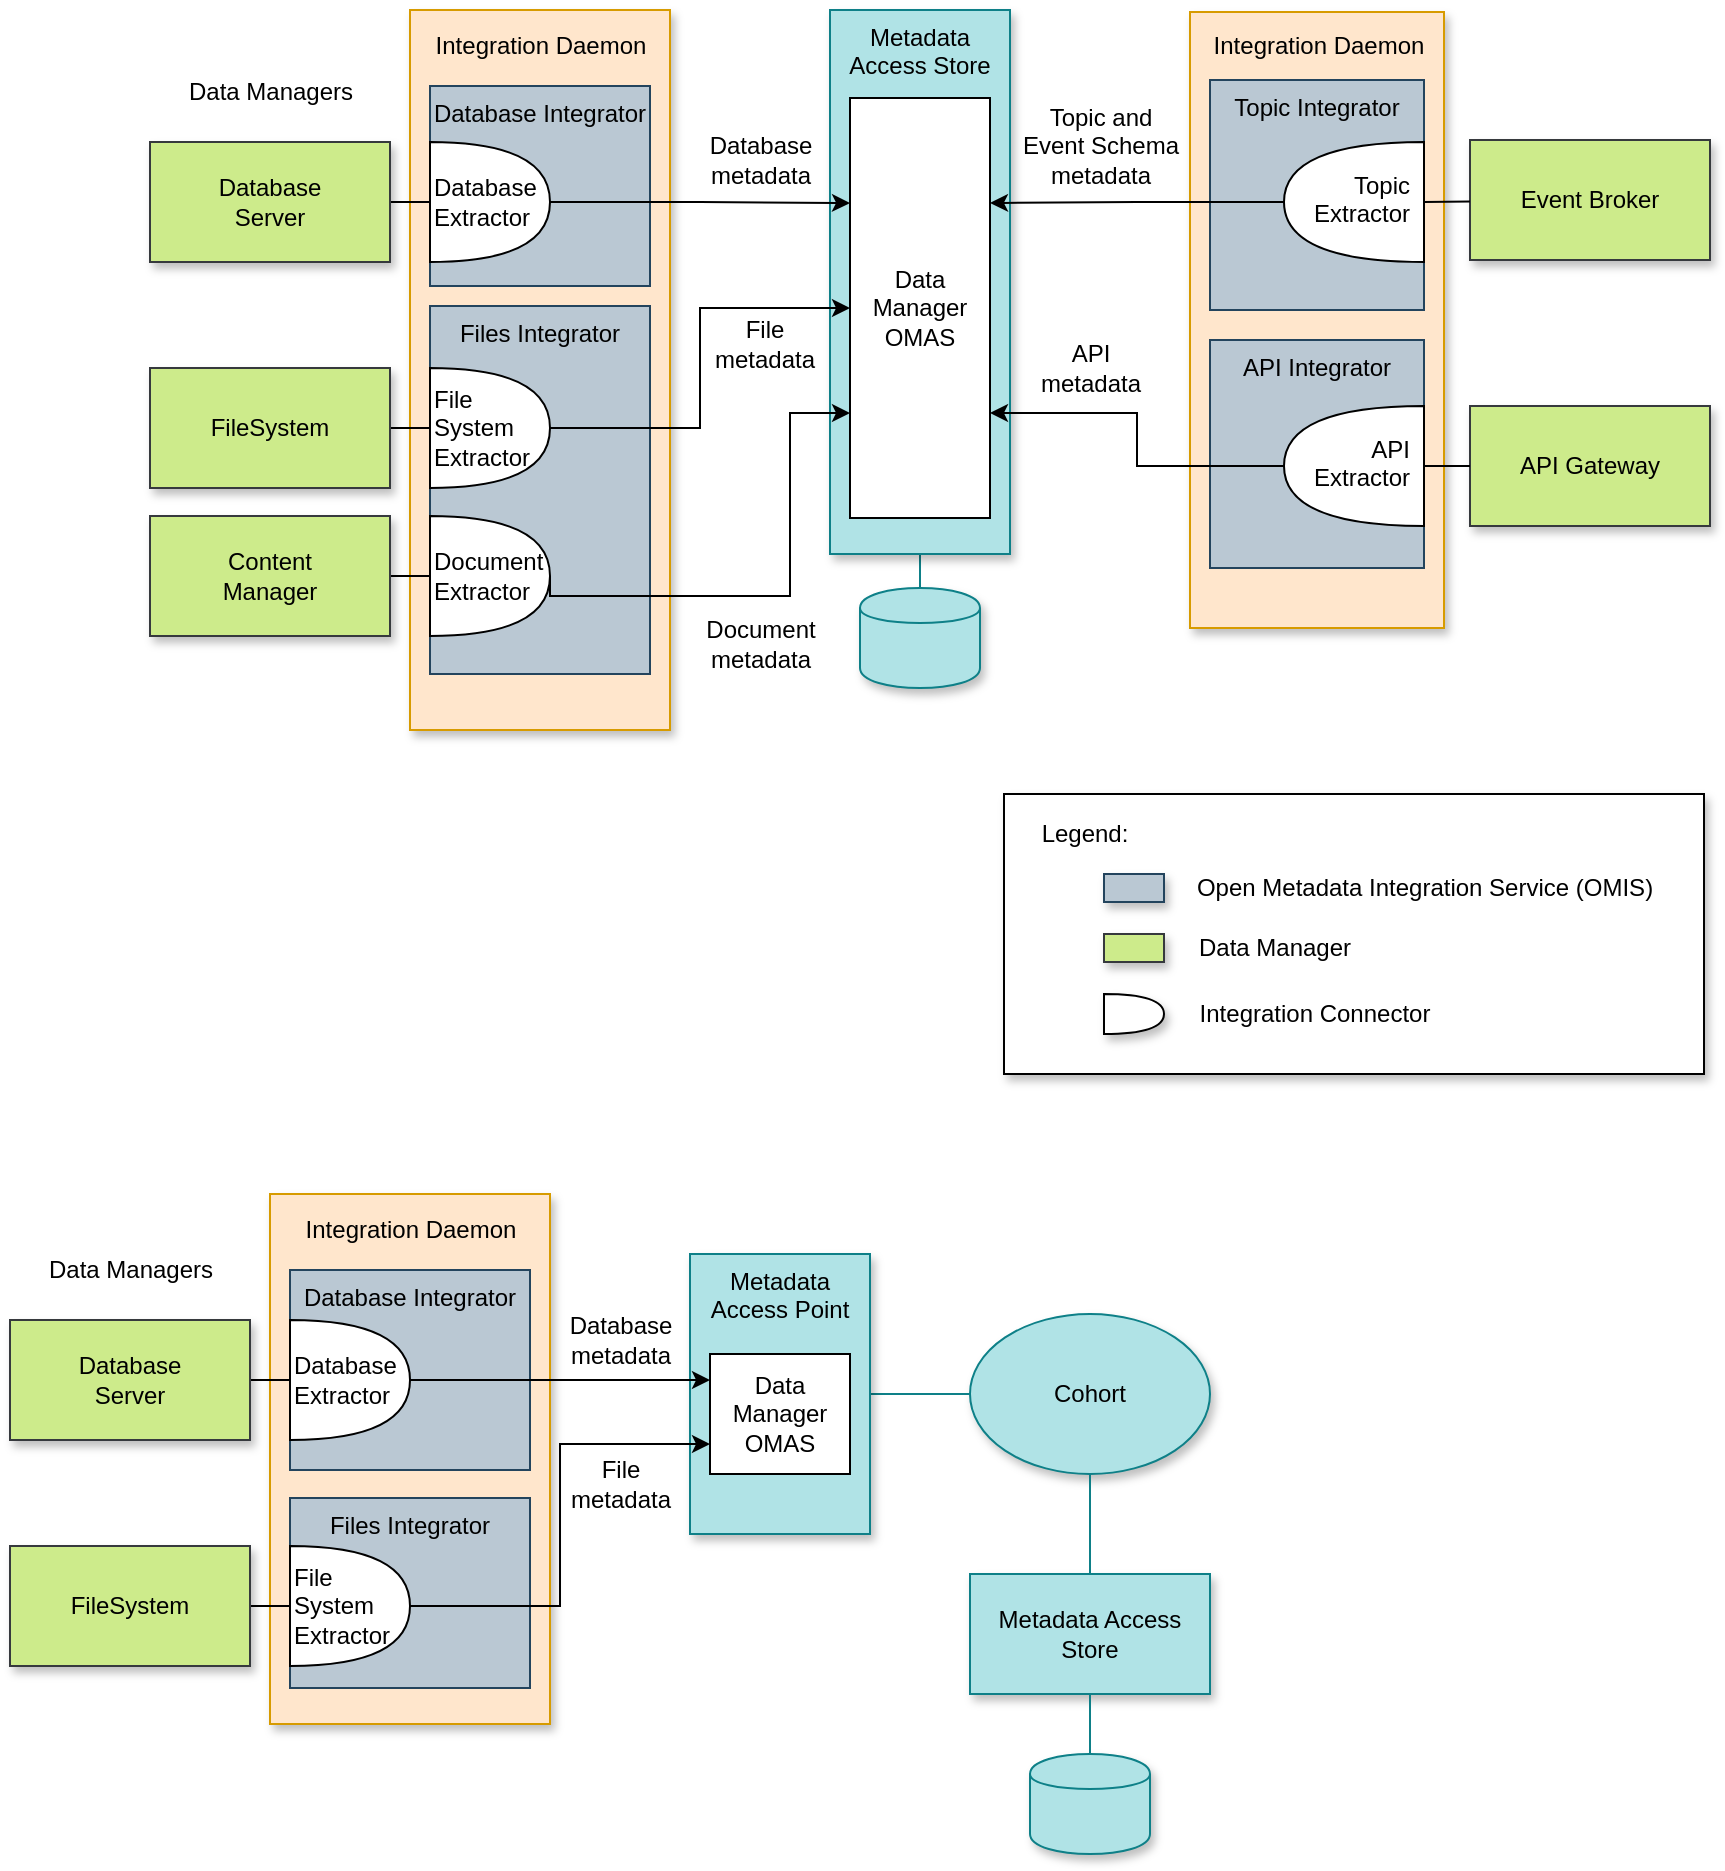 <mxfile version="16.1.2" type="device" pages="3"><diagram id="gUrdT07N5TmVTN37-PB3" name="metadata-extraction"><mxGraphModel dx="1106" dy="1942" grid="1" gridSize="10" guides="1" tooltips="1" connect="1" arrows="1" fold="1" page="1" pageScale="1" pageWidth="827" pageHeight="1169" math="0" shadow="0"><root><mxCell id="_8EhbuY_5WUjqMslyv16-0"/><mxCell id="_8EhbuY_5WUjqMslyv16-1" parent="_8EhbuY_5WUjqMslyv16-0"/><mxCell id="ZOlmKEGfrpCA9Sq6NT6H-34" value="" style="rounded=0;whiteSpace=wrap;html=1;align=right;shadow=1;" parent="_8EhbuY_5WUjqMslyv16-1" vertex="1"><mxGeometry x="597" y="310" width="350" height="140" as="geometry"/></mxCell><mxCell id="yTQIQ6h455ndPHDNqvcY-6" value="Cohort" style="ellipse;whiteSpace=wrap;html=1;fillColor=#b0e3e6;strokeColor=#0e8088;shadow=1;" parent="_8EhbuY_5WUjqMslyv16-1" vertex="1"><mxGeometry x="580" y="570" width="120" height="80" as="geometry"/></mxCell><mxCell id="yTQIQ6h455ndPHDNqvcY-7" style="rounded=0;orthogonalLoop=1;jettySize=auto;html=1;exitX=0.5;exitY=0;exitDx=0;exitDy=0;entryX=0.5;entryY=1;entryDx=0;entryDy=0;endArrow=none;endFill=0;fillColor=#b0e3e6;strokeColor=#0e8088;" parent="_8EhbuY_5WUjqMslyv16-1" source="yTQIQ6h455ndPHDNqvcY-8" target="yTQIQ6h455ndPHDNqvcY-6" edge="1"><mxGeometry relative="1" as="geometry"/></mxCell><mxCell id="yTQIQ6h455ndPHDNqvcY-8" value="Metadata Access Store" style="rounded=0;whiteSpace=wrap;html=1;fillColor=#b0e3e6;strokeColor=#0e8088;shadow=1;" parent="_8EhbuY_5WUjqMslyv16-1" vertex="1"><mxGeometry x="580" y="700" width="120" height="60" as="geometry"/></mxCell><mxCell id="yTQIQ6h455ndPHDNqvcY-9" style="edgeStyle=orthogonalEdgeStyle;rounded=0;orthogonalLoop=1;jettySize=auto;html=1;exitX=0.5;exitY=0;exitDx=0;exitDy=0;entryX=0.5;entryY=1;entryDx=0;entryDy=0;endArrow=none;endFill=0;fillColor=#b0e3e6;strokeColor=#0e8088;" parent="_8EhbuY_5WUjqMslyv16-1" source="yTQIQ6h455ndPHDNqvcY-10" target="yTQIQ6h455ndPHDNqvcY-8" edge="1"><mxGeometry relative="1" as="geometry"/></mxCell><mxCell id="yTQIQ6h455ndPHDNqvcY-10" value="" style="shape=cylinder;whiteSpace=wrap;html=1;boundedLbl=1;backgroundOutline=1;fillColor=#b0e3e6;strokeColor=#0e8088;shadow=1;" parent="_8EhbuY_5WUjqMslyv16-1" vertex="1"><mxGeometry x="610" y="790" width="60" height="50" as="geometry"/></mxCell><mxCell id="yTQIQ6h455ndPHDNqvcY-11" style="edgeStyle=none;rounded=0;orthogonalLoop=1;jettySize=auto;html=1;exitX=1;exitY=0.5;exitDx=0;exitDy=0;entryX=0;entryY=0.5;entryDx=0;entryDy=0;endArrow=none;endFill=0;fillColor=#b0e3e6;strokeColor=#0e8088;" parent="_8EhbuY_5WUjqMslyv16-1" source="yTQIQ6h455ndPHDNqvcY-12" target="yTQIQ6h455ndPHDNqvcY-6" edge="1"><mxGeometry relative="1" as="geometry"/></mxCell><mxCell id="yTQIQ6h455ndPHDNqvcY-12" value="Metadata Access Point" style="rounded=0;whiteSpace=wrap;html=1;verticalAlign=top;fillColor=#b0e3e6;strokeColor=#0e8088;shadow=1;" parent="_8EhbuY_5WUjqMslyv16-1" vertex="1"><mxGeometry x="440" y="540" width="90" height="140" as="geometry"/></mxCell><mxCell id="yTQIQ6h455ndPHDNqvcY-13" value="Data&lt;br&gt;Manager&lt;br&gt;OMAS" style="rounded=0;whiteSpace=wrap;html=1;" parent="_8EhbuY_5WUjqMslyv16-1" vertex="1"><mxGeometry x="450" y="590" width="70" height="60" as="geometry"/></mxCell><mxCell id="-w1MUX_3JGf6k-Dygrx6-0" value="" style="rounded=0;whiteSpace=wrap;html=1;fillColor=#ffe6cc;strokeColor=#d79b00;shadow=1;" parent="_8EhbuY_5WUjqMslyv16-1" vertex="1"><mxGeometry x="300" y="-82" width="130" height="360" as="geometry"/></mxCell><mxCell id="-w1MUX_3JGf6k-Dygrx6-1" style="edgeStyle=none;rounded=0;orthogonalLoop=1;jettySize=auto;html=1;entryX=0;entryY=0.5;entryDx=0;entryDy=0;entryPerimeter=0;endArrow=none;endFill=0;" parent="_8EhbuY_5WUjqMslyv16-1" source="-w1MUX_3JGf6k-Dygrx6-2" target="-w1MUX_3JGf6k-Dygrx6-15" edge="1"><mxGeometry relative="1" as="geometry"/></mxCell><mxCell id="-w1MUX_3JGf6k-Dygrx6-2" value="Database&lt;br&gt;Server" style="rounded=0;whiteSpace=wrap;html=1;fillColor=#cdeb8b;strokeColor=#36393d;shadow=1;" parent="_8EhbuY_5WUjqMslyv16-1" vertex="1"><mxGeometry x="170" y="-16" width="120" height="60" as="geometry"/></mxCell><mxCell id="-w1MUX_3JGf6k-Dygrx6-3" value="Database Integrator" style="rounded=0;whiteSpace=wrap;html=1;verticalAlign=top;fillColor=#bac8d3;strokeColor=#23445d;" parent="_8EhbuY_5WUjqMslyv16-1" vertex="1"><mxGeometry x="310" y="-44" width="110" height="100" as="geometry"/></mxCell><mxCell id="-w1MUX_3JGf6k-Dygrx6-9" style="edgeStyle=orthogonalEdgeStyle;rounded=0;orthogonalLoop=1;jettySize=auto;html=1;exitX=0.5;exitY=0;exitDx=0;exitDy=0;entryX=0.5;entryY=1;entryDx=0;entryDy=0;endArrow=none;endFill=0;fillColor=#b0e3e6;strokeColor=#0e8088;" parent="_8EhbuY_5WUjqMslyv16-1" source="-w1MUX_3JGf6k-Dygrx6-10" target="-w1MUX_3JGf6k-Dygrx6-12" edge="1"><mxGeometry relative="1" as="geometry"/></mxCell><mxCell id="-w1MUX_3JGf6k-Dygrx6-10" value="" style="shape=cylinder;whiteSpace=wrap;html=1;boundedLbl=1;backgroundOutline=1;fillColor=#b0e3e6;strokeColor=#0e8088;shadow=1;" parent="_8EhbuY_5WUjqMslyv16-1" vertex="1"><mxGeometry x="525" y="207" width="60" height="50" as="geometry"/></mxCell><mxCell id="-w1MUX_3JGf6k-Dygrx6-12" value="Metadata Access Store" style="rounded=0;whiteSpace=wrap;html=1;verticalAlign=top;fillColor=#b0e3e6;strokeColor=#0e8088;shadow=1;" parent="_8EhbuY_5WUjqMslyv16-1" vertex="1"><mxGeometry x="510" y="-82" width="90" height="272" as="geometry"/></mxCell><mxCell id="-w1MUX_3JGf6k-Dygrx6-13" value="Data&lt;br&gt;Manager&lt;br&gt;OMAS" style="rounded=0;whiteSpace=wrap;html=1;" parent="_8EhbuY_5WUjqMslyv16-1" vertex="1"><mxGeometry x="520" y="-38" width="70" height="210" as="geometry"/></mxCell><mxCell id="-w1MUX_3JGf6k-Dygrx6-14" style="edgeStyle=orthogonalEdgeStyle;rounded=0;orthogonalLoop=1;jettySize=auto;html=1;exitX=1;exitY=0.5;exitDx=0;exitDy=0;exitPerimeter=0;entryX=0;entryY=0.25;entryDx=0;entryDy=0;endArrow=classic;endFill=1;" parent="_8EhbuY_5WUjqMslyv16-1" source="-w1MUX_3JGf6k-Dygrx6-15" target="-w1MUX_3JGf6k-Dygrx6-13" edge="1"><mxGeometry relative="1" as="geometry"/></mxCell><mxCell id="-w1MUX_3JGf6k-Dygrx6-15" value="Database&lt;br&gt;Extractor" style="shape=or;whiteSpace=wrap;html=1;align=left;" parent="_8EhbuY_5WUjqMslyv16-1" vertex="1"><mxGeometry x="310" y="-16" width="60" height="60" as="geometry"/></mxCell><mxCell id="-w1MUX_3JGf6k-Dygrx6-18" value="Database&lt;br&gt;metadata" style="text;html=1;align=center;verticalAlign=middle;resizable=0;points=[];;autosize=1;" parent="_8EhbuY_5WUjqMslyv16-1" vertex="1"><mxGeometry x="440" y="-22" width="70" height="30" as="geometry"/></mxCell><mxCell id="-w1MUX_3JGf6k-Dygrx6-19" value="File&lt;br&gt;metadata" style="text;html=1;align=center;verticalAlign=middle;resizable=0;points=[];;autosize=1;" parent="_8EhbuY_5WUjqMslyv16-1" vertex="1"><mxGeometry x="442" y="70" width="70" height="30" as="geometry"/></mxCell><mxCell id="-w1MUX_3JGf6k-Dygrx6-20" value="Integration Daemon" style="text;html=1;align=center;verticalAlign=middle;resizable=0;points=[];;autosize=1;" parent="_8EhbuY_5WUjqMslyv16-1" vertex="1"><mxGeometry x="305" y="-74" width="120" height="20" as="geometry"/></mxCell><mxCell id="-w1MUX_3JGf6k-Dygrx6-21" value="Data Managers" style="text;html=1;align=center;verticalAlign=middle;resizable=0;points=[];;autosize=1;" parent="_8EhbuY_5WUjqMslyv16-1" vertex="1"><mxGeometry x="180" y="-51" width="100" height="20" as="geometry"/></mxCell><mxCell id="5ROGnx1GjktCGI1Y9Y96-0" value="Files Integrator" style="rounded=0;whiteSpace=wrap;html=1;verticalAlign=top;fillColor=#bac8d3;strokeColor=#23445d;" parent="_8EhbuY_5WUjqMslyv16-1" vertex="1"><mxGeometry x="310" y="66" width="110" height="184" as="geometry"/></mxCell><mxCell id="-w1MUX_3JGf6k-Dygrx6-4" style="edgeStyle=none;rounded=0;orthogonalLoop=1;jettySize=auto;html=1;entryX=0;entryY=0.5;entryDx=0;entryDy=0;entryPerimeter=0;endArrow=none;endFill=0;" parent="_8EhbuY_5WUjqMslyv16-1" source="-w1MUX_3JGf6k-Dygrx6-5" target="-w1MUX_3JGf6k-Dygrx6-17" edge="1"><mxGeometry relative="1" as="geometry"/></mxCell><mxCell id="-w1MUX_3JGf6k-Dygrx6-5" value="FileSystem" style="rounded=0;whiteSpace=wrap;html=1;fillColor=#cdeb8b;strokeColor=#36393d;shadow=1;" parent="_8EhbuY_5WUjqMslyv16-1" vertex="1"><mxGeometry x="170" y="97" width="120" height="60" as="geometry"/></mxCell><mxCell id="-w1MUX_3JGf6k-Dygrx6-16" style="edgeStyle=orthogonalEdgeStyle;rounded=0;orthogonalLoop=1;jettySize=auto;html=1;endArrow=classic;endFill=1;" parent="_8EhbuY_5WUjqMslyv16-1" source="-w1MUX_3JGf6k-Dygrx6-17" target="-w1MUX_3JGf6k-Dygrx6-13" edge="1"><mxGeometry relative="1" as="geometry"/></mxCell><mxCell id="-w1MUX_3JGf6k-Dygrx6-17" value="File&lt;br&gt;System&lt;br&gt;Extractor" style="shape=or;whiteSpace=wrap;html=1;align=left;" parent="_8EhbuY_5WUjqMslyv16-1" vertex="1"><mxGeometry x="310" y="97" width="60" height="60" as="geometry"/></mxCell><mxCell id="5ROGnx1GjktCGI1Y9Y96-1" value="" style="rounded=0;whiteSpace=wrap;html=1;fillColor=#ffe6cc;strokeColor=#d79b00;shadow=1;" parent="_8EhbuY_5WUjqMslyv16-1" vertex="1"><mxGeometry x="230" y="510" width="140" height="265" as="geometry"/></mxCell><mxCell id="5ROGnx1GjktCGI1Y9Y96-2" style="edgeStyle=none;rounded=0;orthogonalLoop=1;jettySize=auto;html=1;entryX=0;entryY=0.5;entryDx=0;entryDy=0;entryPerimeter=0;endArrow=none;endFill=0;" parent="_8EhbuY_5WUjqMslyv16-1" source="5ROGnx1GjktCGI1Y9Y96-3" target="5ROGnx1GjktCGI1Y9Y96-6" edge="1"><mxGeometry relative="1" as="geometry"/></mxCell><mxCell id="5ROGnx1GjktCGI1Y9Y96-3" value="Database&lt;br&gt;Server" style="rounded=0;whiteSpace=wrap;html=1;fillColor=#cdeb8b;strokeColor=#36393d;shadow=1;" parent="_8EhbuY_5WUjqMslyv16-1" vertex="1"><mxGeometry x="100" y="573" width="120" height="60" as="geometry"/></mxCell><mxCell id="5ROGnx1GjktCGI1Y9Y96-4" value="Database Integrator" style="rounded=0;whiteSpace=wrap;html=1;verticalAlign=top;fillColor=#bac8d3;strokeColor=#23445d;" parent="_8EhbuY_5WUjqMslyv16-1" vertex="1"><mxGeometry x="240" y="548" width="120" height="100" as="geometry"/></mxCell><mxCell id="5ROGnx1GjktCGI1Y9Y96-5" style="edgeStyle=orthogonalEdgeStyle;rounded=0;orthogonalLoop=1;jettySize=auto;html=1;exitX=1;exitY=0.5;exitDx=0;exitDy=0;exitPerimeter=0;entryX=0;entryY=0.25;entryDx=0;entryDy=0;endArrow=classic;endFill=1;" parent="_8EhbuY_5WUjqMslyv16-1" source="5ROGnx1GjktCGI1Y9Y96-6" edge="1"><mxGeometry relative="1" as="geometry"><mxPoint x="450" y="603" as="targetPoint"/></mxGeometry></mxCell><mxCell id="5ROGnx1GjktCGI1Y9Y96-6" value="Database&lt;br&gt;Extractor" style="shape=or;whiteSpace=wrap;html=1;align=left;" parent="_8EhbuY_5WUjqMslyv16-1" vertex="1"><mxGeometry x="240" y="573" width="60" height="60" as="geometry"/></mxCell><mxCell id="5ROGnx1GjktCGI1Y9Y96-7" value="Database&lt;br&gt;metadata" style="text;html=1;align=center;verticalAlign=middle;resizable=0;points=[];;autosize=1;" parent="_8EhbuY_5WUjqMslyv16-1" vertex="1"><mxGeometry x="370" y="568" width="70" height="30" as="geometry"/></mxCell><mxCell id="5ROGnx1GjktCGI1Y9Y96-8" value="File&lt;br&gt;metadata" style="text;html=1;align=center;verticalAlign=middle;resizable=0;points=[];;autosize=1;" parent="_8EhbuY_5WUjqMslyv16-1" vertex="1"><mxGeometry x="370" y="640" width="70" height="30" as="geometry"/></mxCell><mxCell id="5ROGnx1GjktCGI1Y9Y96-9" value="Integration Daemon" style="text;html=1;align=center;verticalAlign=middle;resizable=0;points=[];;autosize=1;" parent="_8EhbuY_5WUjqMslyv16-1" vertex="1"><mxGeometry x="240" y="518" width="120" height="20" as="geometry"/></mxCell><mxCell id="5ROGnx1GjktCGI1Y9Y96-10" value="Data Managers" style="text;html=1;align=center;verticalAlign=middle;resizable=0;points=[];;autosize=1;" parent="_8EhbuY_5WUjqMslyv16-1" vertex="1"><mxGeometry x="110" y="538" width="100" height="20" as="geometry"/></mxCell><mxCell id="5ROGnx1GjktCGI1Y9Y96-11" value="Files Integrator" style="rounded=0;whiteSpace=wrap;html=1;verticalAlign=top;fillColor=#bac8d3;strokeColor=#23445d;" parent="_8EhbuY_5WUjqMslyv16-1" vertex="1"><mxGeometry x="240" y="662" width="120" height="95" as="geometry"/></mxCell><mxCell id="5ROGnx1GjktCGI1Y9Y96-12" style="edgeStyle=none;rounded=0;orthogonalLoop=1;jettySize=auto;html=1;entryX=0;entryY=0.5;entryDx=0;entryDy=0;entryPerimeter=0;endArrow=none;endFill=0;" parent="_8EhbuY_5WUjqMslyv16-1" source="5ROGnx1GjktCGI1Y9Y96-13" target="5ROGnx1GjktCGI1Y9Y96-15" edge="1"><mxGeometry relative="1" as="geometry"/></mxCell><mxCell id="5ROGnx1GjktCGI1Y9Y96-13" value="FileSystem" style="rounded=0;whiteSpace=wrap;html=1;fillColor=#cdeb8b;strokeColor=#36393d;shadow=1;" parent="_8EhbuY_5WUjqMslyv16-1" vertex="1"><mxGeometry x="100" y="686" width="120" height="60" as="geometry"/></mxCell><mxCell id="5ROGnx1GjktCGI1Y9Y96-14" style="edgeStyle=orthogonalEdgeStyle;rounded=0;orthogonalLoop=1;jettySize=auto;html=1;endArrow=classic;endFill=1;entryX=0;entryY=0.75;entryDx=0;entryDy=0;" parent="_8EhbuY_5WUjqMslyv16-1" source="5ROGnx1GjktCGI1Y9Y96-15" target="yTQIQ6h455ndPHDNqvcY-13" edge="1"><mxGeometry relative="1" as="geometry"><mxPoint x="450" y="633" as="targetPoint"/></mxGeometry></mxCell><mxCell id="5ROGnx1GjktCGI1Y9Y96-15" value="File&lt;br&gt;System&lt;br&gt;Extractor" style="shape=or;whiteSpace=wrap;html=1;align=left;" parent="_8EhbuY_5WUjqMslyv16-1" vertex="1"><mxGeometry x="240" y="686" width="60" height="60" as="geometry"/></mxCell><mxCell id="ZOlmKEGfrpCA9Sq6NT6H-1" value="Event Broker" style="rounded=0;whiteSpace=wrap;html=1;fillColor=#cdeb8b;strokeColor=#36393d;shadow=1;" parent="_8EhbuY_5WUjqMslyv16-1" vertex="1"><mxGeometry x="830" y="-17" width="120" height="60" as="geometry"/></mxCell><mxCell id="ZOlmKEGfrpCA9Sq6NT6H-4" value="API Gateway" style="rounded=0;whiteSpace=wrap;html=1;fillColor=#cdeb8b;strokeColor=#36393d;shadow=1;" parent="_8EhbuY_5WUjqMslyv16-1" vertex="1"><mxGeometry x="830" y="116" width="120" height="60" as="geometry"/></mxCell><mxCell id="ZOlmKEGfrpCA9Sq6NT6H-5" style="edgeStyle=none;rounded=0;orthogonalLoop=1;jettySize=auto;html=1;entryX=0;entryY=0.5;entryDx=0;entryDy=0;entryPerimeter=0;endArrow=none;endFill=0;" parent="_8EhbuY_5WUjqMslyv16-1" source="ZOlmKEGfrpCA9Sq6NT6H-6" target="ZOlmKEGfrpCA9Sq6NT6H-7" edge="1"><mxGeometry relative="1" as="geometry"><mxPoint x="320" y="127" as="targetPoint"/></mxGeometry></mxCell><mxCell id="ZOlmKEGfrpCA9Sq6NT6H-6" value="Content&lt;br&gt;Manager" style="rounded=0;whiteSpace=wrap;html=1;fillColor=#cdeb8b;strokeColor=#36393d;shadow=1;" parent="_8EhbuY_5WUjqMslyv16-1" vertex="1"><mxGeometry x="170" y="171" width="120" height="60" as="geometry"/></mxCell><mxCell id="ZOlmKEGfrpCA9Sq6NT6H-24" style="edgeStyle=orthogonalEdgeStyle;rounded=0;orthogonalLoop=1;jettySize=auto;html=1;exitX=1;exitY=0.5;exitDx=0;exitDy=0;exitPerimeter=0;entryX=0;entryY=0.75;entryDx=0;entryDy=0;" parent="_8EhbuY_5WUjqMslyv16-1" source="ZOlmKEGfrpCA9Sq6NT6H-7" target="-w1MUX_3JGf6k-Dygrx6-13" edge="1"><mxGeometry relative="1" as="geometry"><Array as="points"><mxPoint x="490" y="211"/><mxPoint x="490" y="120"/></Array></mxGeometry></mxCell><mxCell id="ZOlmKEGfrpCA9Sq6NT6H-7" value="Document&lt;br&gt;Extractor" style="shape=or;whiteSpace=wrap;html=1;align=left;" parent="_8EhbuY_5WUjqMslyv16-1" vertex="1"><mxGeometry x="310" y="171" width="60" height="60" as="geometry"/></mxCell><mxCell id="ZOlmKEGfrpCA9Sq6NT6H-8" value="" style="rounded=0;whiteSpace=wrap;html=1;fillColor=#ffe6cc;strokeColor=#d79b00;shadow=1;" parent="_8EhbuY_5WUjqMslyv16-1" vertex="1"><mxGeometry x="690" y="-81" width="127" height="308" as="geometry"/></mxCell><mxCell id="ZOlmKEGfrpCA9Sq6NT6H-10" value="Integration Daemon" style="text;html=1;align=center;verticalAlign=middle;resizable=0;points=[];;autosize=1;" parent="_8EhbuY_5WUjqMslyv16-1" vertex="1"><mxGeometry x="693.5" y="-74" width="120" height="20" as="geometry"/></mxCell><mxCell id="ZOlmKEGfrpCA9Sq6NT6H-12" value="Topic Integrator" style="rounded=0;whiteSpace=wrap;html=1;verticalAlign=top;fillColor=#bac8d3;strokeColor=#23445d;" parent="_8EhbuY_5WUjqMslyv16-1" vertex="1"><mxGeometry x="700" y="-47" width="107" height="115" as="geometry"/></mxCell><mxCell id="ZOlmKEGfrpCA9Sq6NT6H-19" style="edgeStyle=orthogonalEdgeStyle;rounded=0;orthogonalLoop=1;jettySize=auto;html=1;exitX=1;exitY=0.5;exitDx=0;exitDy=0;exitPerimeter=0;entryX=1;entryY=0.25;entryDx=0;entryDy=0;" parent="_8EhbuY_5WUjqMslyv16-1" source="ZOlmKEGfrpCA9Sq6NT6H-13" target="-w1MUX_3JGf6k-Dygrx6-13" edge="1"><mxGeometry relative="1" as="geometry"/></mxCell><mxCell id="ZOlmKEGfrpCA9Sq6NT6H-13" value="" style="shape=or;whiteSpace=wrap;html=1;align=left;rotation=-180;" parent="_8EhbuY_5WUjqMslyv16-1" vertex="1"><mxGeometry x="737" y="-16" width="70" height="60" as="geometry"/></mxCell><mxCell id="ZOlmKEGfrpCA9Sq6NT6H-14" value="&lt;span style=&quot;color: rgb(0, 0, 0); font-family: helvetica; font-size: 12px; font-style: normal; font-weight: 400; letter-spacing: normal; text-indent: 0px; text-transform: none; word-spacing: 0px; background-color: rgb(255, 255, 255); display: inline; float: none;&quot;&gt;Topic&lt;/span&gt;&lt;br style=&quot;color: rgb(0, 0, 0); font-family: helvetica; font-size: 12px; font-style: normal; font-weight: 400; letter-spacing: normal; text-indent: 0px; text-transform: none; word-spacing: 0px;&quot;&gt;&lt;span style=&quot;color: rgb(0, 0, 0); font-family: helvetica; font-size: 12px; font-style: normal; font-weight: 400; letter-spacing: normal; text-indent: 0px; text-transform: none; word-spacing: 0px; background-color: rgb(255, 255, 255); display: inline; float: none;&quot;&gt;Extractor&lt;/span&gt;" style="text;whiteSpace=wrap;html=1;align=right;" parent="_8EhbuY_5WUjqMslyv16-1" vertex="1"><mxGeometry x="742" y="-8" width="60" height="42" as="geometry"/></mxCell><mxCell id="ZOlmKEGfrpCA9Sq6NT6H-0" style="edgeStyle=none;rounded=0;orthogonalLoop=1;jettySize=auto;html=1;entryX=0;entryY=0.5;entryDx=0;entryDy=0;entryPerimeter=0;endArrow=none;endFill=0;" parent="_8EhbuY_5WUjqMslyv16-1" source="ZOlmKEGfrpCA9Sq6NT6H-1" target="ZOlmKEGfrpCA9Sq6NT6H-13" edge="1"><mxGeometry relative="1" as="geometry"><mxPoint x="310" y="204" as="targetPoint"/></mxGeometry></mxCell><mxCell id="ZOlmKEGfrpCA9Sq6NT6H-15" value="API Integrator" style="rounded=0;whiteSpace=wrap;html=1;verticalAlign=top;fillColor=#bac8d3;strokeColor=#23445d;" parent="_8EhbuY_5WUjqMslyv16-1" vertex="1"><mxGeometry x="700" y="83" width="107" height="114" as="geometry"/></mxCell><mxCell id="ZOlmKEGfrpCA9Sq6NT6H-18" style="edgeStyle=orthogonalEdgeStyle;rounded=0;orthogonalLoop=1;jettySize=auto;html=1;exitX=1;exitY=0.5;exitDx=0;exitDy=0;exitPerimeter=0;entryX=1;entryY=0.75;entryDx=0;entryDy=0;" parent="_8EhbuY_5WUjqMslyv16-1" source="ZOlmKEGfrpCA9Sq6NT6H-16" target="-w1MUX_3JGf6k-Dygrx6-13" edge="1"><mxGeometry relative="1" as="geometry"/></mxCell><mxCell id="ZOlmKEGfrpCA9Sq6NT6H-16" value="" style="shape=or;whiteSpace=wrap;html=1;align=left;rotation=-180;" parent="_8EhbuY_5WUjqMslyv16-1" vertex="1"><mxGeometry x="737" y="116" width="70" height="60" as="geometry"/></mxCell><mxCell id="ZOlmKEGfrpCA9Sq6NT6H-17" value="&lt;span style=&quot;color: rgb(0 , 0 , 0) ; font-family: &amp;#34;helvetica&amp;#34; ; font-size: 12px ; font-style: normal ; font-weight: 400 ; letter-spacing: normal ; text-indent: 0px ; text-transform: none ; word-spacing: 0px ; background-color: rgb(255 , 255 , 255) ; display: inline ; float: none&quot;&gt;API&lt;/span&gt;&lt;br style=&quot;color: rgb(0 , 0 , 0) ; font-family: &amp;#34;helvetica&amp;#34; ; font-size: 12px ; font-style: normal ; font-weight: 400 ; letter-spacing: normal ; text-indent: 0px ; text-transform: none ; word-spacing: 0px&quot;&gt;&lt;span style=&quot;color: rgb(0 , 0 , 0) ; font-family: &amp;#34;helvetica&amp;#34; ; font-size: 12px ; font-style: normal ; font-weight: 400 ; letter-spacing: normal ; text-indent: 0px ; text-transform: none ; word-spacing: 0px ; background-color: rgb(255 , 255 , 255) ; display: inline ; float: none&quot;&gt;Extractor&lt;/span&gt;" style="text;whiteSpace=wrap;html=1;align=right;" parent="_8EhbuY_5WUjqMslyv16-1" vertex="1"><mxGeometry x="742" y="124" width="60" height="42" as="geometry"/></mxCell><mxCell id="ZOlmKEGfrpCA9Sq6NT6H-3" style="edgeStyle=none;rounded=0;orthogonalLoop=1;jettySize=auto;html=1;entryX=0;entryY=0.5;entryDx=0;entryDy=0;entryPerimeter=0;endArrow=none;endFill=0;" parent="_8EhbuY_5WUjqMslyv16-1" source="ZOlmKEGfrpCA9Sq6NT6H-4" target="ZOlmKEGfrpCA9Sq6NT6H-16" edge="1"><mxGeometry relative="1" as="geometry"><mxPoint x="970" y="146" as="targetPoint"/></mxGeometry></mxCell><mxCell id="ZOlmKEGfrpCA9Sq6NT6H-20" value="Topic and&lt;br&gt;Event Schema&lt;br&gt;metadata" style="text;html=1;align=center;verticalAlign=middle;resizable=0;points=[];autosize=1;" parent="_8EhbuY_5WUjqMslyv16-1" vertex="1"><mxGeometry x="600" y="-39" width="90" height="50" as="geometry"/></mxCell><mxCell id="ZOlmKEGfrpCA9Sq6NT6H-21" value="API&lt;br&gt;metadata" style="text;html=1;align=center;verticalAlign=middle;resizable=0;points=[];autosize=1;" parent="_8EhbuY_5WUjqMslyv16-1" vertex="1"><mxGeometry x="605" y="82" width="70" height="30" as="geometry"/></mxCell><mxCell id="ZOlmKEGfrpCA9Sq6NT6H-22" value="Document&lt;br&gt;metadata" style="text;html=1;align=center;verticalAlign=middle;resizable=0;points=[];autosize=1;" parent="_8EhbuY_5WUjqMslyv16-1" vertex="1"><mxGeometry x="440" y="220" width="70" height="30" as="geometry"/></mxCell><mxCell id="ZOlmKEGfrpCA9Sq6NT6H-27" value="" style="shape=or;whiteSpace=wrap;html=1;align=left;shadow=1;" parent="_8EhbuY_5WUjqMslyv16-1" vertex="1"><mxGeometry x="647" y="410" width="30" height="20" as="geometry"/></mxCell><mxCell id="ZOlmKEGfrpCA9Sq6NT6H-28" value="Integration Connector" style="text;html=1;align=center;verticalAlign=middle;resizable=0;points=[];autosize=1;shadow=1;" parent="_8EhbuY_5WUjqMslyv16-1" vertex="1"><mxGeometry x="687" y="410" width="130" height="20" as="geometry"/></mxCell><mxCell id="ZOlmKEGfrpCA9Sq6NT6H-29" value="" style="rounded=0;whiteSpace=wrap;html=1;fillColor=#cdeb8b;strokeColor=#36393d;shadow=1;" parent="_8EhbuY_5WUjqMslyv16-1" vertex="1"><mxGeometry x="647" y="380" width="30" height="14" as="geometry"/></mxCell><mxCell id="ZOlmKEGfrpCA9Sq6NT6H-30" value="Data Manager" style="text;html=1;align=center;verticalAlign=middle;resizable=0;points=[];autosize=1;shadow=1;" parent="_8EhbuY_5WUjqMslyv16-1" vertex="1"><mxGeometry x="687" y="377" width="90" height="20" as="geometry"/></mxCell><mxCell id="ZOlmKEGfrpCA9Sq6NT6H-31" value="" style="rounded=0;whiteSpace=wrap;html=1;verticalAlign=top;fillColor=#bac8d3;strokeColor=#23445d;shadow=1;" parent="_8EhbuY_5WUjqMslyv16-1" vertex="1"><mxGeometry x="647" y="350" width="30" height="14" as="geometry"/></mxCell><mxCell id="ZOlmKEGfrpCA9Sq6NT6H-32" value="Open Metadata Integration Service (OMIS)" style="text;html=1;align=center;verticalAlign=middle;resizable=0;points=[];autosize=1;shadow=1;" parent="_8EhbuY_5WUjqMslyv16-1" vertex="1"><mxGeometry x="687" y="347" width="240" height="20" as="geometry"/></mxCell><mxCell id="ZOlmKEGfrpCA9Sq6NT6H-33" value="Legend:" style="text;html=1;align=center;verticalAlign=middle;resizable=0;points=[];autosize=1;shadow=1;" parent="_8EhbuY_5WUjqMslyv16-1" vertex="1"><mxGeometry x="607" y="320" width="60" height="20" as="geometry"/></mxCell></root></mxGraphModel></diagram><diagram id="hWn533BDwbJElpARPGXr" name="metadata-distribution"><mxGraphModel dx="1106" dy="773" grid="1" gridSize="10" guides="1" tooltips="1" connect="1" arrows="1" fold="1" page="1" pageScale="1" pageWidth="827" pageHeight="1169" math="0" shadow="0"><root><mxCell id="wslmO1Ypkjb8YLctVcpP-0"/><mxCell id="wslmO1Ypkjb8YLctVcpP-1" parent="wslmO1Ypkjb8YLctVcpP-0"/><mxCell id="tDbM-lCDRph3kL5XvaZm-1" value="" style="rounded=0;whiteSpace=wrap;html=1;fillColor=#ffe6cc;strokeColor=#d79b00;shadow=1;" parent="wslmO1Ypkjb8YLctVcpP-1" vertex="1"><mxGeometry x="950" y="80" width="140" height="163.5" as="geometry"/></mxCell><mxCell id="tDbM-lCDRph3kL5XvaZm-8" style="edgeStyle=none;rounded=0;orthogonalLoop=1;jettySize=auto;html=1;exitX=1;exitY=0;exitDx=0;exitDy=0;entryX=0.5;entryY=1;entryDx=0;entryDy=0;endArrow=none;endFill=0;fillColor=#b0e3e6;strokeColor=#0e8088;" parent="wslmO1Ypkjb8YLctVcpP-1" source="tDbM-lCDRph3kL5XvaZm-9" target="tDbM-lCDRph3kL5XvaZm-21" edge="1"><mxGeometry relative="1" as="geometry"/></mxCell><mxCell id="tDbM-lCDRph3kL5XvaZm-9" value="Cohort" style="ellipse;whiteSpace=wrap;html=1;fillColor=#b0e3e6;strokeColor=#0e8088;shadow=1;" parent="wslmO1Ypkjb8YLctVcpP-1" vertex="1"><mxGeometry x="580" y="310" width="120" height="80" as="geometry"/></mxCell><mxCell id="tDbM-lCDRph3kL5XvaZm-10" style="rounded=0;orthogonalLoop=1;jettySize=auto;html=1;exitX=0.5;exitY=0;exitDx=0;exitDy=0;entryX=0.5;entryY=1;entryDx=0;entryDy=0;endArrow=none;endFill=0;fillColor=#b0e3e6;strokeColor=#0e8088;shadow=0;" parent="wslmO1Ypkjb8YLctVcpP-1" source="tDbM-lCDRph3kL5XvaZm-11" target="tDbM-lCDRph3kL5XvaZm-9" edge="1"><mxGeometry relative="1" as="geometry"/></mxCell><mxCell id="tDbM-lCDRph3kL5XvaZm-11" value="Metadata Access Store" style="rounded=0;whiteSpace=wrap;html=1;fillColor=#b0e3e6;strokeColor=#0e8088;shadow=1;" parent="wslmO1Ypkjb8YLctVcpP-1" vertex="1"><mxGeometry x="580" y="440" width="120" height="60" as="geometry"/></mxCell><mxCell id="tDbM-lCDRph3kL5XvaZm-12" style="edgeStyle=orthogonalEdgeStyle;rounded=0;orthogonalLoop=1;jettySize=auto;html=1;exitX=0.5;exitY=0;exitDx=0;exitDy=0;entryX=0.5;entryY=1;entryDx=0;entryDy=0;endArrow=none;endFill=0;fillColor=#b0e3e6;strokeColor=#0e8088;shadow=0;" parent="wslmO1Ypkjb8YLctVcpP-1" source="tDbM-lCDRph3kL5XvaZm-13" target="tDbM-lCDRph3kL5XvaZm-11" edge="1"><mxGeometry relative="1" as="geometry"/></mxCell><mxCell id="tDbM-lCDRph3kL5XvaZm-13" value="" style="shape=cylinder;whiteSpace=wrap;html=1;boundedLbl=1;backgroundOutline=1;fillColor=#b0e3e6;strokeColor=#0e8088;shadow=1;" parent="wslmO1Ypkjb8YLctVcpP-1" vertex="1"><mxGeometry x="610" y="530" width="60" height="50" as="geometry"/></mxCell><mxCell id="tDbM-lCDRph3kL5XvaZm-14" style="edgeStyle=none;rounded=0;orthogonalLoop=1;jettySize=auto;html=1;exitX=1;exitY=0.5;exitDx=0;exitDy=0;entryX=0;entryY=0.5;entryDx=0;entryDy=0;endArrow=none;endFill=0;fillColor=#b0e3e6;strokeColor=#0e8088;" parent="wslmO1Ypkjb8YLctVcpP-1" target="tDbM-lCDRph3kL5XvaZm-9" edge="1"><mxGeometry relative="1" as="geometry"><mxPoint x="530" y="350" as="sourcePoint"/></mxGeometry></mxCell><mxCell id="tDbM-lCDRph3kL5XvaZm-21" value="Metadata Access Point" style="rounded=0;whiteSpace=wrap;html=1;verticalAlign=top;fillColor=#b0e3e6;strokeColor=#0e8088;shadow=1;" parent="wslmO1Ypkjb8YLctVcpP-1" vertex="1"><mxGeometry x="700" y="140" width="90" height="140" as="geometry"/></mxCell><mxCell id="tDbM-lCDRph3kL5XvaZm-22" value="Data&lt;br&gt;Manager&lt;br&gt;OMAS" style="rounded=0;whiteSpace=wrap;html=1;" parent="wslmO1Ypkjb8YLctVcpP-1" vertex="1"><mxGeometry x="710" y="190" width="70" height="60" as="geometry"/></mxCell><mxCell id="tDbM-lCDRph3kL5XvaZm-23" value="Database Integrator" style="rounded=0;whiteSpace=wrap;html=1;verticalAlign=top;fillColor=#bac8d3;strokeColor=#23445d;" parent="wslmO1Ypkjb8YLctVcpP-1" vertex="1"><mxGeometry x="960" y="120" width="120" height="113.5" as="geometry"/></mxCell><mxCell id="tDbM-lCDRph3kL5XvaZm-26" style="edgeStyle=none;rounded=0;orthogonalLoop=1;jettySize=auto;html=1;exitX=1;exitY=0.5;exitDx=0;exitDy=0;exitPerimeter=0;endArrow=classic;endFill=1;entryX=0.5;entryY=0;entryDx=0;entryDy=0;" parent="wslmO1Ypkjb8YLctVcpP-1" source="tDbM-lCDRph3kL5XvaZm-27" target="tDbM-lCDRph3kL5XvaZm-45" edge="1"><mxGeometry relative="1" as="geometry"><mxPoint x="1140" y="183.5" as="targetPoint"/><Array as="points"><mxPoint x="1140" y="183.5"/></Array></mxGeometry></mxCell><mxCell id="tDbM-lCDRph3kL5XvaZm-27" value="Data Asset&lt;br&gt;Distributor" style="shape=or;whiteSpace=wrap;html=1;align=left;flipV=1;flipH=0;" parent="wslmO1Ypkjb8YLctVcpP-1" vertex="1"><mxGeometry x="1000" y="153.5" width="80" height="60" as="geometry"/></mxCell><mxCell id="tDbM-lCDRph3kL5XvaZm-30" value="Events" style="text;html=1;align=center;verticalAlign=middle;resizable=0;points=[];;autosize=1;" parent="wslmO1Ypkjb8YLctVcpP-1" vertex="1"><mxGeometry x="790" y="190" width="50" height="20" as="geometry"/></mxCell><mxCell id="tDbM-lCDRph3kL5XvaZm-32" style="edgeStyle=orthogonalEdgeStyle;rounded=0;orthogonalLoop=1;jettySize=auto;html=1;exitX=1;exitY=0.5;exitDx=0;exitDy=0;endArrow=classic;endFill=1;" parent="wslmO1Ypkjb8YLctVcpP-1" source="tDbM-lCDRph3kL5XvaZm-21" target="tDbM-lCDRph3kL5XvaZm-52" edge="1"><mxGeometry relative="1" as="geometry"><Array as="points"><mxPoint x="840" y="210"/></Array></mxGeometry></mxCell><mxCell id="tDbM-lCDRph3kL5XvaZm-36" value="Integration Daemon" style="text;html=1;align=center;verticalAlign=middle;resizable=0;points=[];;autosize=1;" parent="wslmO1Ypkjb8YLctVcpP-1" vertex="1"><mxGeometry x="960" y="85.5" width="120" height="20" as="geometry"/></mxCell><mxCell id="tDbM-lCDRph3kL5XvaZm-40" value="" style="group" parent="wslmO1Ypkjb8YLctVcpP-1" vertex="1" connectable="0"><mxGeometry x="1120" y="206.5" width="40" height="51" as="geometry"/></mxCell><mxCell id="tDbM-lCDRph3kL5XvaZm-41" value="" style="group" parent="tDbM-lCDRph3kL5XvaZm-40" vertex="1" connectable="0"><mxGeometry width="40" height="51" as="geometry"/></mxCell><mxCell id="tDbM-lCDRph3kL5XvaZm-42" value="" style="group" parent="tDbM-lCDRph3kL5XvaZm-41" vertex="1" connectable="0"><mxGeometry width="40" height="51" as="geometry"/></mxCell><mxCell id="tDbM-lCDRph3kL5XvaZm-43" value="" style="whiteSpace=wrap;html=1;aspect=fixed;fontSize=12;shadow=1;fillColor=#cdeb8b;strokeColor=#36393d;" parent="tDbM-lCDRph3kL5XvaZm-42" vertex="1"><mxGeometry y="11" width="40" height="40" as="geometry"/></mxCell><mxCell id="tDbM-lCDRph3kL5XvaZm-44" value="" style="rounded=0;whiteSpace=wrap;html=1;fontSize=12;" parent="tDbM-lCDRph3kL5XvaZm-42" vertex="1"><mxGeometry x="5" y="11" width="30" height="30" as="geometry"/></mxCell><mxCell id="tDbM-lCDRph3kL5XvaZm-45" value="" style="rounded=0;whiteSpace=wrap;html=1;fontSize=12;strokeColor=none;" parent="tDbM-lCDRph3kL5XvaZm-42" vertex="1"><mxGeometry x="5" width="30" height="40" as="geometry"/></mxCell><mxCell id="tDbM-lCDRph3kL5XvaZm-46" value="External&lt;br&gt;format&lt;br&gt;distribution&lt;br&gt;mechanism" style="text;html=1;align=left;verticalAlign=middle;resizable=0;points=[];;autosize=1;" parent="wslmO1Ypkjb8YLctVcpP-1" vertex="1"><mxGeometry x="1170" y="202" width="80" height="60" as="geometry"/></mxCell><mxCell id="tDbM-lCDRph3kL5XvaZm-47" value="" style="group" parent="wslmO1Ypkjb8YLctVcpP-1" vertex="1" connectable="0"><mxGeometry x="831" y="222" width="40" height="51" as="geometry"/></mxCell><mxCell id="tDbM-lCDRph3kL5XvaZm-48" value="" style="group" parent="tDbM-lCDRph3kL5XvaZm-47" vertex="1" connectable="0"><mxGeometry width="40" height="51" as="geometry"/></mxCell><mxCell id="tDbM-lCDRph3kL5XvaZm-49" value="" style="group" parent="tDbM-lCDRph3kL5XvaZm-48" vertex="1" connectable="0"><mxGeometry width="40" height="51" as="geometry"/></mxCell><mxCell id="tDbM-lCDRph3kL5XvaZm-50" value="" style="whiteSpace=wrap;html=1;aspect=fixed;fontSize=12;shadow=1;" parent="tDbM-lCDRph3kL5XvaZm-49" vertex="1"><mxGeometry y="11" width="40" height="40" as="geometry"/></mxCell><mxCell id="tDbM-lCDRph3kL5XvaZm-51" value="" style="rounded=0;whiteSpace=wrap;html=1;fontSize=12;" parent="tDbM-lCDRph3kL5XvaZm-49" vertex="1"><mxGeometry x="5" y="11" width="30" height="30" as="geometry"/></mxCell><mxCell id="tDbM-lCDRph3kL5XvaZm-52" value="" style="rounded=0;whiteSpace=wrap;html=1;fontSize=12;strokeColor=none;" parent="tDbM-lCDRph3kL5XvaZm-49" vertex="1"><mxGeometry x="5" width="30" height="40" as="geometry"/></mxCell><mxCell id="tDbM-lCDRph3kL5XvaZm-53" value="OutTopic" style="text;html=1;align=left;verticalAlign=middle;resizable=0;points=[];;autosize=1;" parent="wslmO1Ypkjb8YLctVcpP-1" vertex="1"><mxGeometry x="881" y="237.5" width="60" height="20" as="geometry"/></mxCell><mxCell id="tDbM-lCDRph3kL5XvaZm-54" style="edgeStyle=orthogonalEdgeStyle;rounded=0;orthogonalLoop=1;jettySize=auto;html=1;exitX=0.5;exitY=0;exitDx=0;exitDy=0;" parent="wslmO1Ypkjb8YLctVcpP-1" source="tDbM-lCDRph3kL5XvaZm-52" target="tDbM-lCDRph3kL5XvaZm-56" edge="1"><mxGeometry relative="1" as="geometry"><mxPoint x="851" y="110" as="targetPoint"/></mxGeometry></mxCell><mxCell id="tDbM-lCDRph3kL5XvaZm-55" style="edgeStyle=orthogonalEdgeStyle;rounded=0;orthogonalLoop=1;jettySize=auto;html=1;exitX=0.75;exitY=0;exitDx=0;exitDy=0;entryX=0;entryY=0.5;entryDx=0;entryDy=0;entryPerimeter=0;" parent="wslmO1Ypkjb8YLctVcpP-1" source="tDbM-lCDRph3kL5XvaZm-52" target="tDbM-lCDRph3kL5XvaZm-27" edge="1"><mxGeometry relative="1" as="geometry"/></mxCell><mxCell id="tDbM-lCDRph3kL5XvaZm-56" value="Native receiver" style="rounded=0;whiteSpace=wrap;html=1;fillColor=#cdeb8b;strokeColor=#36393d;shadow=1;" parent="wslmO1Ypkjb8YLctVcpP-1" vertex="1"><mxGeometry x="811" y="45.5" width="80" height="60" as="geometry"/></mxCell><mxCell id="EPX9pbc6woBRgSgC9M0l-0" value="Metadata Access Point" style="rounded=0;whiteSpace=wrap;html=1;verticalAlign=top;fillColor=#b0e3e6;strokeColor=#0e8088;shadow=1;" vertex="1" parent="wslmO1Ypkjb8YLctVcpP-1"><mxGeometry x="440" y="280" width="90" height="140" as="geometry"/></mxCell><mxCell id="EPX9pbc6woBRgSgC9M0l-1" value="Data&lt;br&gt;Manager&lt;br&gt;OMAS" style="rounded=0;whiteSpace=wrap;html=1;" vertex="1" parent="wslmO1Ypkjb8YLctVcpP-1"><mxGeometry x="450" y="330" width="70" height="60" as="geometry"/></mxCell><mxCell id="EPX9pbc6woBRgSgC9M0l-2" value="" style="rounded=0;whiteSpace=wrap;html=1;fillColor=#ffe6cc;strokeColor=#d79b00;shadow=1;" vertex="1" parent="wslmO1Ypkjb8YLctVcpP-1"><mxGeometry x="230" y="250" width="140" height="265" as="geometry"/></mxCell><mxCell id="EPX9pbc6woBRgSgC9M0l-3" style="edgeStyle=none;rounded=0;orthogonalLoop=1;jettySize=auto;html=1;entryX=0;entryY=0.5;entryDx=0;entryDy=0;entryPerimeter=0;endArrow=none;endFill=0;" edge="1" parent="wslmO1Ypkjb8YLctVcpP-1" source="EPX9pbc6woBRgSgC9M0l-4" target="EPX9pbc6woBRgSgC9M0l-7"><mxGeometry relative="1" as="geometry"/></mxCell><mxCell id="EPX9pbc6woBRgSgC9M0l-4" value="Database&lt;br&gt;Server" style="rounded=0;whiteSpace=wrap;html=1;fillColor=#cdeb8b;strokeColor=#36393d;shadow=1;" vertex="1" parent="wslmO1Ypkjb8YLctVcpP-1"><mxGeometry x="100" y="313" width="120" height="60" as="geometry"/></mxCell><mxCell id="EPX9pbc6woBRgSgC9M0l-5" value="Database Integrator" style="rounded=0;whiteSpace=wrap;html=1;verticalAlign=top;fillColor=#bac8d3;strokeColor=#23445d;" vertex="1" parent="wslmO1Ypkjb8YLctVcpP-1"><mxGeometry x="240" y="288" width="120" height="100" as="geometry"/></mxCell><mxCell id="EPX9pbc6woBRgSgC9M0l-6" style="edgeStyle=orthogonalEdgeStyle;rounded=0;orthogonalLoop=1;jettySize=auto;html=1;exitX=1;exitY=0.5;exitDx=0;exitDy=0;exitPerimeter=0;entryX=0;entryY=0.25;entryDx=0;entryDy=0;endArrow=classic;endFill=1;" edge="1" parent="wslmO1Ypkjb8YLctVcpP-1" source="EPX9pbc6woBRgSgC9M0l-7"><mxGeometry relative="1" as="geometry"><mxPoint x="450" y="343" as="targetPoint"/></mxGeometry></mxCell><mxCell id="EPX9pbc6woBRgSgC9M0l-7" value="Database&lt;br&gt;Extractor" style="shape=or;whiteSpace=wrap;html=1;align=left;" vertex="1" parent="wslmO1Ypkjb8YLctVcpP-1"><mxGeometry x="240" y="313" width="60" height="60" as="geometry"/></mxCell><mxCell id="EPX9pbc6woBRgSgC9M0l-8" value="Database&lt;br&gt;metadata" style="text;html=1;align=center;verticalAlign=middle;resizable=0;points=[];;autosize=1;" vertex="1" parent="wslmO1Ypkjb8YLctVcpP-1"><mxGeometry x="370" y="308" width="70" height="30" as="geometry"/></mxCell><mxCell id="EPX9pbc6woBRgSgC9M0l-9" value="File&lt;br&gt;metadata" style="text;html=1;align=center;verticalAlign=middle;resizable=0;points=[];;autosize=1;" vertex="1" parent="wslmO1Ypkjb8YLctVcpP-1"><mxGeometry x="370" y="377" width="70" height="30" as="geometry"/></mxCell><mxCell id="EPX9pbc6woBRgSgC9M0l-10" value="Integration Daemon" style="text;html=1;align=center;verticalAlign=middle;resizable=0;points=[];;autosize=1;" vertex="1" parent="wslmO1Ypkjb8YLctVcpP-1"><mxGeometry x="240" y="258" width="120" height="20" as="geometry"/></mxCell><mxCell id="EPX9pbc6woBRgSgC9M0l-11" value="Data Managers" style="text;html=1;align=center;verticalAlign=middle;resizable=0;points=[];;autosize=1;" vertex="1" parent="wslmO1Ypkjb8YLctVcpP-1"><mxGeometry x="110" y="278" width="100" height="20" as="geometry"/></mxCell><mxCell id="EPX9pbc6woBRgSgC9M0l-12" value="Files Integrator" style="rounded=0;whiteSpace=wrap;html=1;verticalAlign=top;fillColor=#bac8d3;strokeColor=#23445d;" vertex="1" parent="wslmO1Ypkjb8YLctVcpP-1"><mxGeometry x="240" y="406" width="120" height="95" as="geometry"/></mxCell><mxCell id="EPX9pbc6woBRgSgC9M0l-13" style="edgeStyle=none;rounded=0;orthogonalLoop=1;jettySize=auto;html=1;entryX=0;entryY=0.5;entryDx=0;entryDy=0;entryPerimeter=0;endArrow=none;endFill=0;" edge="1" parent="wslmO1Ypkjb8YLctVcpP-1" source="EPX9pbc6woBRgSgC9M0l-14" target="EPX9pbc6woBRgSgC9M0l-16"><mxGeometry relative="1" as="geometry"/></mxCell><mxCell id="EPX9pbc6woBRgSgC9M0l-14" value="FileSystem" style="rounded=0;whiteSpace=wrap;html=1;fillColor=#cdeb8b;strokeColor=#36393d;shadow=1;" vertex="1" parent="wslmO1Ypkjb8YLctVcpP-1"><mxGeometry x="100" y="426" width="120" height="60" as="geometry"/></mxCell><mxCell id="EPX9pbc6woBRgSgC9M0l-15" style="edgeStyle=orthogonalEdgeStyle;rounded=0;orthogonalLoop=1;jettySize=auto;html=1;endArrow=classic;endFill=1;entryX=0;entryY=0.75;entryDx=0;entryDy=0;" edge="1" parent="wslmO1Ypkjb8YLctVcpP-1" source="EPX9pbc6woBRgSgC9M0l-16" target="EPX9pbc6woBRgSgC9M0l-1"><mxGeometry relative="1" as="geometry"><mxPoint x="450" y="373" as="targetPoint"/></mxGeometry></mxCell><mxCell id="EPX9pbc6woBRgSgC9M0l-16" value="File&lt;br&gt;System&lt;br&gt;Extractor" style="shape=or;whiteSpace=wrap;html=1;align=left;" vertex="1" parent="wslmO1Ypkjb8YLctVcpP-1"><mxGeometry x="240" y="426" width="60" height="60" as="geometry"/></mxCell></root></mxGraphModel></diagram><diagram name="metadata-synchronization" id="1ZWzqkTjk50ONfl_qclX"><mxGraphModel dx="1106" dy="773" grid="1" gridSize="10" guides="1" tooltips="1" connect="1" arrows="1" fold="1" page="1" pageScale="1" pageWidth="827" pageHeight="1169" math="0" shadow="0"><root><mxCell id="YlJNpYF5BdB2ncCsDoAc-0"/><mxCell id="YlJNpYF5BdB2ncCsDoAc-1" parent="YlJNpYF5BdB2ncCsDoAc-0"/><mxCell id="d6v3zoQ_MfP50n67dFn2-1" value="" style="rounded=0;whiteSpace=wrap;html=1;fillColor=#ffe6cc;strokeColor=#d79b00;shadow=1;" parent="YlJNpYF5BdB2ncCsDoAc-1" vertex="1"><mxGeometry x="960" y="36" width="140" height="290" as="geometry"/></mxCell><mxCell id="d6v3zoQ_MfP50n67dFn2-8" style="edgeStyle=none;rounded=0;orthogonalLoop=1;jettySize=auto;html=1;exitX=1;exitY=0;exitDx=0;exitDy=0;entryX=0.5;entryY=1;entryDx=0;entryDy=0;endArrow=none;endFill=0;fillColor=#b0e3e6;strokeColor=#0e8088;" parent="YlJNpYF5BdB2ncCsDoAc-1" source="d6v3zoQ_MfP50n67dFn2-9" target="d6v3zoQ_MfP50n67dFn2-21" edge="1"><mxGeometry relative="1" as="geometry"/></mxCell><mxCell id="d6v3zoQ_MfP50n67dFn2-9" value="Cohort" style="ellipse;whiteSpace=wrap;html=1;fillColor=#b0e3e6;strokeColor=#0e8088;shadow=1;" parent="YlJNpYF5BdB2ncCsDoAc-1" vertex="1"><mxGeometry x="580" y="310" width="120" height="80" as="geometry"/></mxCell><mxCell id="d6v3zoQ_MfP50n67dFn2-10" style="rounded=0;orthogonalLoop=1;jettySize=auto;html=1;exitX=0.5;exitY=0;exitDx=0;exitDy=0;entryX=0.5;entryY=1;entryDx=0;entryDy=0;endArrow=none;endFill=0;fillColor=#b0e3e6;strokeColor=#0e8088;" parent="YlJNpYF5BdB2ncCsDoAc-1" source="d6v3zoQ_MfP50n67dFn2-11" target="d6v3zoQ_MfP50n67dFn2-9" edge="1"><mxGeometry relative="1" as="geometry"/></mxCell><mxCell id="d6v3zoQ_MfP50n67dFn2-11" value="Metadata Access Store" style="rounded=0;whiteSpace=wrap;html=1;fillColor=#b0e3e6;strokeColor=#0e8088;shadow=1;" parent="YlJNpYF5BdB2ncCsDoAc-1" vertex="1"><mxGeometry x="580" y="440" width="120" height="60" as="geometry"/></mxCell><mxCell id="d6v3zoQ_MfP50n67dFn2-12" style="edgeStyle=orthogonalEdgeStyle;rounded=0;orthogonalLoop=1;jettySize=auto;html=1;exitX=0.5;exitY=0;exitDx=0;exitDy=0;entryX=0.5;entryY=1;entryDx=0;entryDy=0;endArrow=none;endFill=0;fillColor=#b0e3e6;strokeColor=#0e8088;" parent="YlJNpYF5BdB2ncCsDoAc-1" source="d6v3zoQ_MfP50n67dFn2-13" target="d6v3zoQ_MfP50n67dFn2-11" edge="1"><mxGeometry relative="1" as="geometry"/></mxCell><mxCell id="d6v3zoQ_MfP50n67dFn2-13" value="" style="shape=cylinder;whiteSpace=wrap;html=1;boundedLbl=1;backgroundOutline=1;fillColor=#b0e3e6;strokeColor=#0e8088;shadow=1;" parent="YlJNpYF5BdB2ncCsDoAc-1" vertex="1"><mxGeometry x="610" y="530" width="60" height="50" as="geometry"/></mxCell><mxCell id="d6v3zoQ_MfP50n67dFn2-14" style="edgeStyle=none;rounded=0;orthogonalLoop=1;jettySize=auto;html=1;exitX=1;exitY=0.5;exitDx=0;exitDy=0;entryX=0;entryY=0.5;entryDx=0;entryDy=0;endArrow=none;endFill=0;fillColor=#b0e3e6;strokeColor=#0e8088;" parent="YlJNpYF5BdB2ncCsDoAc-1" source="d6v3zoQ_MfP50n67dFn2-15" target="d6v3zoQ_MfP50n67dFn2-9" edge="1"><mxGeometry relative="1" as="geometry"/></mxCell><mxCell id="d6v3zoQ_MfP50n67dFn2-15" value="Metadata Access Point" style="rounded=0;whiteSpace=wrap;html=1;verticalAlign=top;fillColor=#b0e3e6;strokeColor=#0e8088;shadow=1;" parent="YlJNpYF5BdB2ncCsDoAc-1" vertex="1"><mxGeometry x="440" y="280" width="90" height="140" as="geometry"/></mxCell><mxCell id="d6v3zoQ_MfP50n67dFn2-16" value="Data&lt;br&gt;Manager&lt;br&gt;OMAS" style="rounded=0;whiteSpace=wrap;html=1;" parent="YlJNpYF5BdB2ncCsDoAc-1" vertex="1"><mxGeometry x="450" y="330" width="70" height="60" as="geometry"/></mxCell><mxCell id="d6v3zoQ_MfP50n67dFn2-21" value="Metadata Access Point" style="rounded=0;whiteSpace=wrap;html=1;verticalAlign=top;fillColor=#b0e3e6;strokeColor=#0e8088;shadow=1;" parent="YlJNpYF5BdB2ncCsDoAc-1" vertex="1"><mxGeometry x="700" y="140" width="90" height="140" as="geometry"/></mxCell><mxCell id="d6v3zoQ_MfP50n67dFn2-22" value="Data&lt;br&gt;Manager&lt;br&gt;OMAS" style="rounded=0;whiteSpace=wrap;html=1;" parent="YlJNpYF5BdB2ncCsDoAc-1" vertex="1"><mxGeometry x="710" y="190" width="70" height="60" as="geometry"/></mxCell><mxCell id="d6v3zoQ_MfP50n67dFn2-23" value="Database Integrator" style="rounded=0;whiteSpace=wrap;html=1;verticalAlign=top;fillColor=#bac8d3;strokeColor=#23445d;" parent="YlJNpYF5BdB2ncCsDoAc-1" vertex="1"><mxGeometry x="970" y="86" width="120" height="230" as="geometry"/></mxCell><mxCell id="d6v3zoQ_MfP50n67dFn2-24" style="edgeStyle=orthogonalEdgeStyle;rounded=0;orthogonalLoop=1;jettySize=auto;html=1;exitX=1;exitY=0.5;exitDx=0;exitDy=0;exitPerimeter=0;entryX=1;entryY=0.75;entryDx=0;entryDy=0;endArrow=classic;endFill=1;" parent="YlJNpYF5BdB2ncCsDoAc-1" source="d6v3zoQ_MfP50n67dFn2-25" target="d6v3zoQ_MfP50n67dFn2-21" edge="1"><mxGeometry relative="1" as="geometry"><Array as="points"><mxPoint x="810" y="268"/><mxPoint x="810" y="245"/></Array></mxGeometry></mxCell><mxCell id="d6v3zoQ_MfP50n67dFn2-25" value="Database&lt;br&gt;Extractor" style="shape=or;whiteSpace=wrap;html=1;align=right;flipV=1;flipH=1;" parent="YlJNpYF5BdB2ncCsDoAc-1" vertex="1"><mxGeometry x="1020" y="238" width="70" height="60" as="geometry"/></mxCell><mxCell id="d6v3zoQ_MfP50n67dFn2-26" style="edgeStyle=none;rounded=0;orthogonalLoop=1;jettySize=auto;html=1;exitX=1;exitY=0.5;exitDx=0;exitDy=0;exitPerimeter=0;endArrow=classic;endFill=1;" parent="YlJNpYF5BdB2ncCsDoAc-1" source="d6v3zoQ_MfP50n67dFn2-27" target="d6v3zoQ_MfP50n67dFn2-29" edge="1"><mxGeometry relative="1" as="geometry"/></mxCell><mxCell id="d6v3zoQ_MfP50n67dFn2-27" value="Database&lt;br&gt;View Maker" style="shape=or;whiteSpace=wrap;html=1;align=left;flipV=1;flipH=0;" parent="YlJNpYF5BdB2ncCsDoAc-1" vertex="1"><mxGeometry x="1010" y="138" width="80" height="60" as="geometry"/></mxCell><mxCell id="d6v3zoQ_MfP50n67dFn2-28" style="edgeStyle=orthogonalEdgeStyle;rounded=0;orthogonalLoop=1;jettySize=auto;html=1;exitX=0.5;exitY=1;exitDx=0;exitDy=0;entryX=0;entryY=0.5;entryDx=0;entryDy=0;entryPerimeter=0;endArrow=none;endFill=0;" parent="YlJNpYF5BdB2ncCsDoAc-1" source="d6v3zoQ_MfP50n67dFn2-29" target="d6v3zoQ_MfP50n67dFn2-25" edge="1"><mxGeometry relative="1" as="geometry"/></mxCell><mxCell id="d6v3zoQ_MfP50n67dFn2-29" value="Data Virtualization&lt;br&gt;Engine" style="rounded=0;whiteSpace=wrap;html=1;align=center;fillColor=#cdeb8b;strokeColor=#36393d;shadow=1;" parent="YlJNpYF5BdB2ncCsDoAc-1" vertex="1"><mxGeometry x="1150" y="138" width="120" height="60" as="geometry"/></mxCell><mxCell id="d6v3zoQ_MfP50n67dFn2-30" value="Data&lt;br&gt;Manager&lt;br&gt;OMAS&lt;br&gt;Events" style="text;html=1;align=center;verticalAlign=middle;resizable=0;points=[];;autosize=1;" parent="YlJNpYF5BdB2ncCsDoAc-1" vertex="1"><mxGeometry x="790" y="108" width="60" height="60" as="geometry"/></mxCell><mxCell id="d6v3zoQ_MfP50n67dFn2-31" value="Database View&lt;br&gt;metadata" style="text;html=1;align=center;verticalAlign=middle;resizable=0;points=[];;autosize=1;" parent="YlJNpYF5BdB2ncCsDoAc-1" vertex="1"><mxGeometry x="810" y="275" width="100" height="30" as="geometry"/></mxCell><mxCell id="d6v3zoQ_MfP50n67dFn2-32" style="edgeStyle=orthogonalEdgeStyle;rounded=0;orthogonalLoop=1;jettySize=auto;html=1;exitX=0.75;exitY=0;exitDx=0;exitDy=0;endArrow=classic;endFill=1;" parent="YlJNpYF5BdB2ncCsDoAc-1" edge="1"><mxGeometry relative="1" as="geometry"><Array as="points"><mxPoint x="859" y="169"/></Array><mxPoint x="859" y="191" as="sourcePoint"/><mxPoint x="1010" y="169" as="targetPoint"/></mxGeometry></mxCell><mxCell id="d6v3zoQ_MfP50n67dFn2-36" value="Integration Daemon" style="text;html=1;align=center;verticalAlign=middle;resizable=0;points=[];;autosize=1;" parent="YlJNpYF5BdB2ncCsDoAc-1" vertex="1"><mxGeometry x="970" y="51" width="120" height="20" as="geometry"/></mxCell><mxCell id="d6v3zoQ_MfP50n67dFn2-38" value="Data Manager" style="text;html=1;align=center;verticalAlign=middle;resizable=0;points=[];;autosize=1;" parent="YlJNpYF5BdB2ncCsDoAc-1" vertex="1"><mxGeometry x="1165" y="108" width="90" height="20" as="geometry"/></mxCell><mxCell id="4Thg-kpxLhdMt9Imfag9-1" style="edgeStyle=orthogonalEdgeStyle;rounded=0;orthogonalLoop=1;jettySize=auto;html=1;exitX=1;exitY=0.25;exitDx=0;exitDy=0;endArrow=classic;endFill=1;" parent="YlJNpYF5BdB2ncCsDoAc-1" source="d6v3zoQ_MfP50n67dFn2-21" target="4Thg-kpxLhdMt9Imfag9-7" edge="1"><mxGeometry relative="1" as="geometry"><Array as="points"><mxPoint x="840" y="175"/></Array><mxPoint x="790" y="210" as="sourcePoint"/></mxGeometry></mxCell><mxCell id="4Thg-kpxLhdMt9Imfag9-2" value="" style="group" parent="YlJNpYF5BdB2ncCsDoAc-1" vertex="1" connectable="0"><mxGeometry x="831" y="190" width="40" height="51" as="geometry"/></mxCell><mxCell id="4Thg-kpxLhdMt9Imfag9-3" value="" style="group" parent="4Thg-kpxLhdMt9Imfag9-2" vertex="1" connectable="0"><mxGeometry width="40" height="51" as="geometry"/></mxCell><mxCell id="4Thg-kpxLhdMt9Imfag9-4" value="" style="group" parent="4Thg-kpxLhdMt9Imfag9-3" vertex="1" connectable="0"><mxGeometry width="40" height="51" as="geometry"/></mxCell><mxCell id="4Thg-kpxLhdMt9Imfag9-5" value="" style="whiteSpace=wrap;html=1;aspect=fixed;fontSize=12;shadow=1;" parent="4Thg-kpxLhdMt9Imfag9-4" vertex="1"><mxGeometry y="11" width="40" height="40" as="geometry"/></mxCell><mxCell id="4Thg-kpxLhdMt9Imfag9-6" value="" style="rounded=0;whiteSpace=wrap;html=1;fontSize=12;" parent="4Thg-kpxLhdMt9Imfag9-4" vertex="1"><mxGeometry x="5" y="11" width="30" height="30" as="geometry"/></mxCell><mxCell id="4Thg-kpxLhdMt9Imfag9-7" value="" style="rounded=0;whiteSpace=wrap;html=1;fontSize=12;strokeColor=none;" parent="4Thg-kpxLhdMt9Imfag9-4" vertex="1"><mxGeometry x="5" width="30" height="40" as="geometry"/></mxCell><mxCell id="4Thg-kpxLhdMt9Imfag9-8" value="OutTopic" style="text;html=1;align=left;verticalAlign=middle;resizable=0;points=[];;autosize=1;" parent="YlJNpYF5BdB2ncCsDoAc-1" vertex="1"><mxGeometry x="881" y="205.5" width="60" height="20" as="geometry"/></mxCell><mxCell id="gItzGq2Qc9QdZoOZUcr6-0" value="" style="rounded=0;whiteSpace=wrap;html=1;fillColor=#ffe6cc;strokeColor=#d79b00;shadow=1;" parent="YlJNpYF5BdB2ncCsDoAc-1" vertex="1"><mxGeometry x="230" y="250" width="140" height="265" as="geometry"/></mxCell><mxCell id="gItzGq2Qc9QdZoOZUcr6-1" style="edgeStyle=none;rounded=0;orthogonalLoop=1;jettySize=auto;html=1;entryX=0;entryY=0.5;entryDx=0;entryDy=0;entryPerimeter=0;endArrow=none;endFill=0;" parent="YlJNpYF5BdB2ncCsDoAc-1" source="gItzGq2Qc9QdZoOZUcr6-2" target="gItzGq2Qc9QdZoOZUcr6-5" edge="1"><mxGeometry relative="1" as="geometry"/></mxCell><mxCell id="gItzGq2Qc9QdZoOZUcr6-2" value="Database&lt;br&gt;Server" style="rounded=0;whiteSpace=wrap;html=1;fillColor=#cdeb8b;strokeColor=#36393d;shadow=1;" parent="YlJNpYF5BdB2ncCsDoAc-1" vertex="1"><mxGeometry x="100" y="313" width="120" height="60" as="geometry"/></mxCell><mxCell id="gItzGq2Qc9QdZoOZUcr6-3" value="Database Integrator" style="rounded=0;whiteSpace=wrap;html=1;verticalAlign=top;fillColor=#bac8d3;strokeColor=#23445d;" parent="YlJNpYF5BdB2ncCsDoAc-1" vertex="1"><mxGeometry x="240" y="288" width="120" height="100" as="geometry"/></mxCell><mxCell id="gItzGq2Qc9QdZoOZUcr6-4" style="edgeStyle=orthogonalEdgeStyle;rounded=0;orthogonalLoop=1;jettySize=auto;html=1;exitX=1;exitY=0.5;exitDx=0;exitDy=0;exitPerimeter=0;entryX=0;entryY=0.25;entryDx=0;entryDy=0;endArrow=classic;endFill=1;" parent="YlJNpYF5BdB2ncCsDoAc-1" source="gItzGq2Qc9QdZoOZUcr6-5" edge="1"><mxGeometry relative="1" as="geometry"><mxPoint x="450" y="343" as="targetPoint"/></mxGeometry></mxCell><mxCell id="gItzGq2Qc9QdZoOZUcr6-5" value="Database&lt;br&gt;Extractor" style="shape=or;whiteSpace=wrap;html=1;align=left;" parent="YlJNpYF5BdB2ncCsDoAc-1" vertex="1"><mxGeometry x="240" y="313" width="60" height="60" as="geometry"/></mxCell><mxCell id="gItzGq2Qc9QdZoOZUcr6-6" value="Database&lt;br&gt;metadata" style="text;html=1;align=center;verticalAlign=middle;resizable=0;points=[];;autosize=1;" parent="YlJNpYF5BdB2ncCsDoAc-1" vertex="1"><mxGeometry x="370" y="308" width="70" height="30" as="geometry"/></mxCell><mxCell id="gItzGq2Qc9QdZoOZUcr6-7" value="File&lt;br&gt;metadata" style="text;html=1;align=center;verticalAlign=middle;resizable=0;points=[];;autosize=1;" parent="YlJNpYF5BdB2ncCsDoAc-1" vertex="1"><mxGeometry x="370" y="377" width="70" height="30" as="geometry"/></mxCell><mxCell id="gItzGq2Qc9QdZoOZUcr6-8" value="Integration Daemon" style="text;html=1;align=center;verticalAlign=middle;resizable=0;points=[];;autosize=1;" parent="YlJNpYF5BdB2ncCsDoAc-1" vertex="1"><mxGeometry x="240" y="258" width="120" height="20" as="geometry"/></mxCell><mxCell id="gItzGq2Qc9QdZoOZUcr6-9" value="Data Managers" style="text;html=1;align=center;verticalAlign=middle;resizable=0;points=[];;autosize=1;" parent="YlJNpYF5BdB2ncCsDoAc-1" vertex="1"><mxGeometry x="110" y="278" width="100" height="20" as="geometry"/></mxCell><mxCell id="gItzGq2Qc9QdZoOZUcr6-10" value="Files Integrator" style="rounded=0;whiteSpace=wrap;html=1;verticalAlign=top;fillColor=#bac8d3;strokeColor=#23445d;" parent="YlJNpYF5BdB2ncCsDoAc-1" vertex="1"><mxGeometry x="240" y="406" width="120" height="95" as="geometry"/></mxCell><mxCell id="gItzGq2Qc9QdZoOZUcr6-11" style="edgeStyle=none;rounded=0;orthogonalLoop=1;jettySize=auto;html=1;entryX=0;entryY=0.5;entryDx=0;entryDy=0;entryPerimeter=0;endArrow=none;endFill=0;" parent="YlJNpYF5BdB2ncCsDoAc-1" source="gItzGq2Qc9QdZoOZUcr6-12" target="gItzGq2Qc9QdZoOZUcr6-14" edge="1"><mxGeometry relative="1" as="geometry"/></mxCell><mxCell id="gItzGq2Qc9QdZoOZUcr6-12" value="FileSystem" style="rounded=0;whiteSpace=wrap;html=1;fillColor=#cdeb8b;strokeColor=#36393d;shadow=1;" parent="YlJNpYF5BdB2ncCsDoAc-1" vertex="1"><mxGeometry x="100" y="426" width="120" height="60" as="geometry"/></mxCell><mxCell id="gItzGq2Qc9QdZoOZUcr6-13" style="edgeStyle=orthogonalEdgeStyle;rounded=0;orthogonalLoop=1;jettySize=auto;html=1;endArrow=classic;endFill=1;entryX=0;entryY=0.75;entryDx=0;entryDy=0;" parent="YlJNpYF5BdB2ncCsDoAc-1" source="gItzGq2Qc9QdZoOZUcr6-14" target="d6v3zoQ_MfP50n67dFn2-16" edge="1"><mxGeometry relative="1" as="geometry"><mxPoint x="450" y="373" as="targetPoint"/></mxGeometry></mxCell><mxCell id="gItzGq2Qc9QdZoOZUcr6-14" value="File&lt;br&gt;System&lt;br&gt;Extractor" style="shape=or;whiteSpace=wrap;html=1;align=left;" parent="YlJNpYF5BdB2ncCsDoAc-1" vertex="1"><mxGeometry x="240" y="426" width="60" height="60" as="geometry"/></mxCell></root></mxGraphModel></diagram></mxfile>